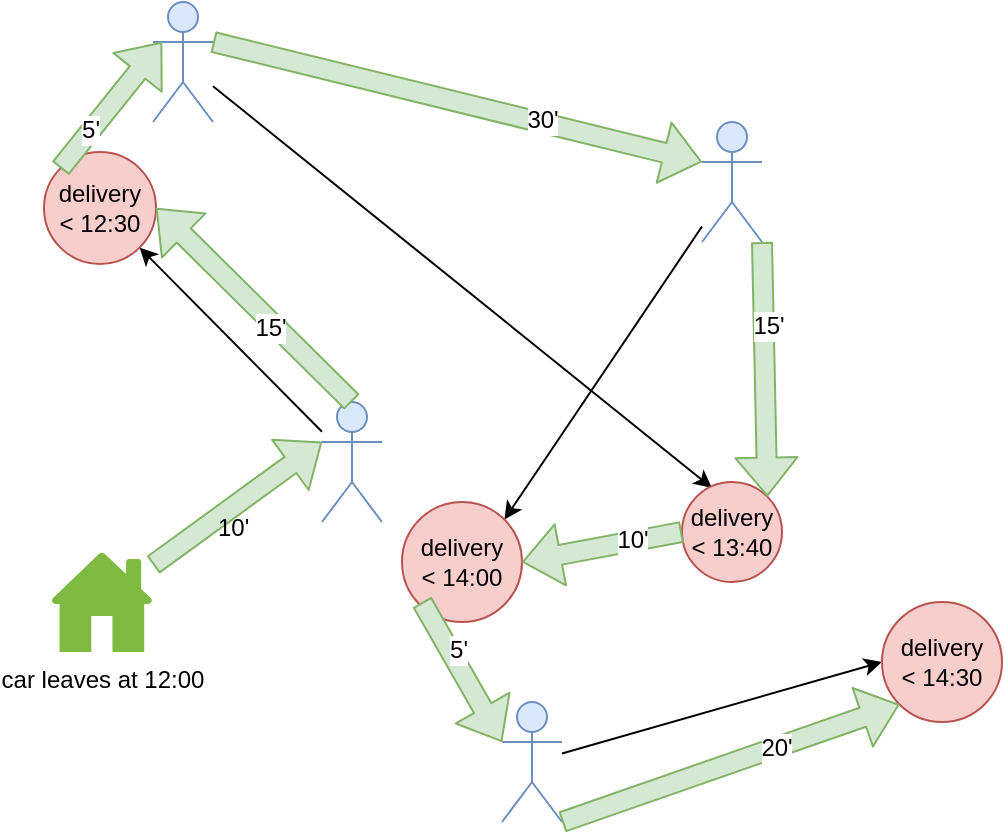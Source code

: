 <mxfile version="10.8.0" type="device"><diagram id="0CaQZjMHqSvvy4CPc1rd" name="Page-1"><mxGraphModel dx="1394" dy="785" grid="1" gridSize="10" guides="1" tooltips="1" connect="1" arrows="1" fold="1" page="1" pageScale="1" pageWidth="850" pageHeight="1100" math="0" shadow="0"><root><mxCell id="0"/><mxCell id="1" parent="0"/><mxCell id="xGCOEvPqpVoE3yfr72ye-10" value="" style="rounded=0;orthogonalLoop=1;jettySize=auto;html=1;entryX=1;entryY=0;entryDx=0;entryDy=0;" edge="1" parent="1" source="xGCOEvPqpVoE3yfr72ye-8" target="xGCOEvPqpVoE3yfr72ye-11"><mxGeometry relative="1" as="geometry"><mxPoint x="130" y="50" as="targetPoint"/></mxGeometry></mxCell><mxCell id="xGCOEvPqpVoE3yfr72ye-8" value="&lt;div&gt;request 2&lt;/div&gt;" style="shape=umlActor;verticalLabelPosition=bottom;labelBackgroundColor=#ffffff;verticalAlign=top;html=1;outlineConnect=0;noLabel=1;fillColor=#dae8fc;strokeColor=#6c8ebf;" vertex="1" parent="1"><mxGeometry x="400" y="100" width="30" height="60" as="geometry"/></mxCell><mxCell id="xGCOEvPqpVoE3yfr72ye-11" value="&lt;div&gt;delivery&lt;/div&gt;&lt;div&gt;&amp;lt; 14:00&lt;br&gt;&lt;/div&gt;" style="ellipse;whiteSpace=wrap;html=1;aspect=fixed;fillColor=#f8cecc;strokeColor=#b85450;" vertex="1" parent="1"><mxGeometry x="250" y="290" width="60" height="60" as="geometry"/></mxCell><mxCell id="xGCOEvPqpVoE3yfr72ye-12" value="" style="rounded=0;orthogonalLoop=1;jettySize=auto;html=1;entryX=0;entryY=0.5;entryDx=0;entryDy=0;" edge="1" parent="1" source="xGCOEvPqpVoE3yfr72ye-13" target="xGCOEvPqpVoE3yfr72ye-14"><mxGeometry relative="1" as="geometry"><mxPoint x="140" y="60" as="targetPoint"/></mxGeometry></mxCell><mxCell id="xGCOEvPqpVoE3yfr72ye-13" value="request 4" style="shape=umlActor;verticalLabelPosition=bottom;labelBackgroundColor=#ffffff;verticalAlign=top;html=1;outlineConnect=0;noLabel=1;fillColor=#dae8fc;strokeColor=#6c8ebf;" vertex="1" parent="1"><mxGeometry x="300" y="390" width="30" height="60" as="geometry"/></mxCell><mxCell id="xGCOEvPqpVoE3yfr72ye-14" value="&lt;div&gt;delivery&lt;/div&gt;&lt;div&gt;&amp;lt; 14:30&lt;/div&gt;" style="ellipse;whiteSpace=wrap;html=1;aspect=fixed;fillColor=#f8cecc;strokeColor=#b85450;" vertex="1" parent="1"><mxGeometry x="490" y="340" width="60" height="60" as="geometry"/></mxCell><mxCell id="xGCOEvPqpVoE3yfr72ye-15" value="" style="rounded=0;orthogonalLoop=1;jettySize=auto;html=1;entryX=0.3;entryY=0.06;entryDx=0;entryDy=0;entryPerimeter=0;" edge="1" parent="1" source="xGCOEvPqpVoE3yfr72ye-16" target="xGCOEvPqpVoE3yfr72ye-17"><mxGeometry relative="1" as="geometry"><mxPoint x="-190" y="180" as="targetPoint"/></mxGeometry></mxCell><mxCell id="xGCOEvPqpVoE3yfr72ye-16" value="request 1" style="shape=umlActor;verticalLabelPosition=bottom;labelBackgroundColor=#ffffff;verticalAlign=top;html=1;outlineConnect=0;noLabel=1;fillColor=#dae8fc;strokeColor=#6c8ebf;" vertex="1" parent="1"><mxGeometry x="125.5" y="40" width="30" height="60" as="geometry"/></mxCell><mxCell id="xGCOEvPqpVoE3yfr72ye-17" value="&lt;div&gt;delivery&lt;/div&gt;&lt;div&gt;&amp;lt; 13:40&lt;br&gt;&lt;/div&gt;" style="ellipse;whiteSpace=wrap;html=1;aspect=fixed;fillColor=#f8cecc;strokeColor=#b85450;" vertex="1" parent="1"><mxGeometry x="390" y="280" width="50" height="50" as="geometry"/></mxCell><mxCell id="xGCOEvPqpVoE3yfr72ye-19" value="" style="rounded=0;orthogonalLoop=1;jettySize=auto;html=1;entryX=1;entryY=1;entryDx=0;entryDy=0;" edge="1" parent="1" source="xGCOEvPqpVoE3yfr72ye-20" target="xGCOEvPqpVoE3yfr72ye-21"><mxGeometry relative="1" as="geometry"><mxPoint x="-180" y="190" as="targetPoint"/></mxGeometry></mxCell><mxCell id="xGCOEvPqpVoE3yfr72ye-20" value="request 3" style="shape=umlActor;verticalLabelPosition=bottom;labelBackgroundColor=#ffffff;verticalAlign=top;html=1;outlineConnect=0;noLabel=1;fillColor=#dae8fc;strokeColor=#6c8ebf;" vertex="1" parent="1"><mxGeometry x="210" y="240" width="30" height="60" as="geometry"/></mxCell><mxCell id="xGCOEvPqpVoE3yfr72ye-21" value="&lt;div&gt;delivery&lt;/div&gt;&lt;div&gt;&amp;lt; 12:30&lt;br&gt;&lt;/div&gt;" style="ellipse;whiteSpace=wrap;html=1;aspect=fixed;fillColor=#f8cecc;strokeColor=#b85450;" vertex="1" parent="1"><mxGeometry x="71" y="115" width="56" height="56" as="geometry"/></mxCell><mxCell id="xGCOEvPqpVoE3yfr72ye-24" value="&lt;div&gt;car leaves at 12:00&lt;br&gt;&lt;/div&gt;" style="pointerEvents=1;shadow=0;dashed=0;html=1;strokeColor=none;labelPosition=center;verticalLabelPosition=bottom;verticalAlign=top;outlineConnect=0;align=center;shape=mxgraph.office.concepts.home;fillColor=#7FBA42;" vertex="1" parent="1"><mxGeometry x="74.5" y="315" width="51" height="50" as="geometry"/></mxCell><mxCell id="xGCOEvPqpVoE3yfr72ye-28" value="" style="shape=flexArrow;endArrow=classic;html=1;fillColor=#d5e8d4;strokeColor=#82b366;entryX=0;entryY=0.333;entryDx=0;entryDy=0;entryPerimeter=0;" edge="1" parent="1" source="xGCOEvPqpVoE3yfr72ye-24" target="xGCOEvPqpVoE3yfr72ye-20"><mxGeometry width="50" height="50" relative="1" as="geometry"><mxPoint x="141" y="330" as="sourcePoint"/><mxPoint x="210" y="280" as="targetPoint"/></mxGeometry></mxCell><mxCell id="xGCOEvPqpVoE3yfr72ye-29" value="" style="shape=flexArrow;endArrow=classic;html=1;fillColor=#d5e8d4;strokeColor=#82b366;entryX=1;entryY=0.5;entryDx=0;entryDy=0;exitX=0.5;exitY=0;exitDx=0;exitDy=0;exitPerimeter=0;" edge="1" parent="1" source="xGCOEvPqpVoE3yfr72ye-20" target="xGCOEvPqpVoE3yfr72ye-21"><mxGeometry width="50" height="50" relative="1" as="geometry"><mxPoint x="220" y="230" as="sourcePoint"/><mxPoint x="140" y="140" as="targetPoint"/></mxGeometry></mxCell><mxCell id="xGCOEvPqpVoE3yfr72ye-35" value="&lt;div&gt;15'&lt;/div&gt;" style="text;html=1;resizable=0;points=[];align=center;verticalAlign=middle;labelBackgroundColor=#ffffff;" vertex="1" connectable="0" parent="xGCOEvPqpVoE3yfr72ye-29"><mxGeometry x="-0.194" y="2" relative="1" as="geometry"><mxPoint as="offset"/></mxGeometry></mxCell><mxCell id="xGCOEvPqpVoE3yfr72ye-30" value="" style="shape=flexArrow;endArrow=classic;html=1;fillColor=#d5e8d4;strokeColor=#82b366;exitX=0;exitY=0;exitDx=0;exitDy=0;" edge="1" parent="1" source="xGCOEvPqpVoE3yfr72ye-21"><mxGeometry width="50" height="50" relative="1" as="geometry"><mxPoint x="70" y="110" as="sourcePoint"/><mxPoint x="130" y="60" as="targetPoint"/></mxGeometry></mxCell><mxCell id="xGCOEvPqpVoE3yfr72ye-36" value="&lt;div&gt;5'&lt;/div&gt;" style="text;html=1;resizable=0;points=[];align=center;verticalAlign=middle;labelBackgroundColor=#ffffff;" vertex="1" connectable="0" parent="xGCOEvPqpVoE3yfr72ye-30"><mxGeometry x="-0.407" y="1" relative="1" as="geometry"><mxPoint as="offset"/></mxGeometry></mxCell><mxCell id="xGCOEvPqpVoE3yfr72ye-31" value="" style="shape=flexArrow;endArrow=classic;html=1;exitX=1;exitY=0.333;exitDx=0;exitDy=0;exitPerimeter=0;entryX=0;entryY=0.333;entryDx=0;entryDy=0;entryPerimeter=0;fillColor=#d5e8d4;strokeColor=#82b366;" edge="1" parent="1" source="xGCOEvPqpVoE3yfr72ye-16" target="xGCOEvPqpVoE3yfr72ye-8"><mxGeometry width="50" height="50" relative="1" as="geometry"><mxPoint x="70" y="510" as="sourcePoint"/><mxPoint x="120" y="460" as="targetPoint"/></mxGeometry></mxCell><mxCell id="xGCOEvPqpVoE3yfr72ye-37" value="30'" style="text;html=1;resizable=0;points=[];align=center;verticalAlign=middle;labelBackgroundColor=#ffffff;" vertex="1" connectable="0" parent="xGCOEvPqpVoE3yfr72ye-31"><mxGeometry x="0.349" y="2" relative="1" as="geometry"><mxPoint x="-1" as="offset"/></mxGeometry></mxCell><mxCell id="xGCOEvPqpVoE3yfr72ye-32" value="" style="shape=flexArrow;endArrow=classic;html=1;exitX=1;exitY=1;exitDx=0;exitDy=0;exitPerimeter=0;entryX=1;entryY=0;entryDx=0;entryDy=0;fillColor=#d5e8d4;strokeColor=#82b366;" edge="1" parent="1" source="xGCOEvPqpVoE3yfr72ye-8" target="xGCOEvPqpVoE3yfr72ye-17"><mxGeometry width="50" height="50" relative="1" as="geometry"><mxPoint x="70" y="490" as="sourcePoint"/><mxPoint x="120" y="440" as="targetPoint"/></mxGeometry></mxCell><mxCell id="xGCOEvPqpVoE3yfr72ye-38" value="15'" style="text;html=1;resizable=0;points=[];align=center;verticalAlign=middle;labelBackgroundColor=#ffffff;" vertex="1" connectable="0" parent="xGCOEvPqpVoE3yfr72ye-32"><mxGeometry x="-0.338" y="2" relative="1" as="geometry"><mxPoint as="offset"/></mxGeometry></mxCell><mxCell id="xGCOEvPqpVoE3yfr72ye-33" value="" style="shape=flexArrow;endArrow=classic;html=1;exitX=0;exitY=0.5;exitDx=0;exitDy=0;entryX=1;entryY=0.5;entryDx=0;entryDy=0;fillColor=#d5e8d4;strokeColor=#82b366;" edge="1" parent="1" source="xGCOEvPqpVoE3yfr72ye-17" target="xGCOEvPqpVoE3yfr72ye-11"><mxGeometry width="50" height="50" relative="1" as="geometry"><mxPoint x="70" y="490" as="sourcePoint"/><mxPoint x="120" y="440" as="targetPoint"/></mxGeometry></mxCell><mxCell id="xGCOEvPqpVoE3yfr72ye-39" value="&lt;div&gt;10'&lt;/div&gt;" style="text;html=1;resizable=0;points=[];align=center;verticalAlign=middle;labelBackgroundColor=#ffffff;" vertex="1" connectable="0" parent="xGCOEvPqpVoE3yfr72ye-33"><mxGeometry x="-0.384" y="-1" relative="1" as="geometry"><mxPoint as="offset"/></mxGeometry></mxCell><mxCell id="xGCOEvPqpVoE3yfr72ye-34" value="10'" style="text;html=1;resizable=0;points=[];autosize=1;align=left;verticalAlign=top;spacingTop=-4;" vertex="1" parent="1"><mxGeometry x="156" y="293" width="30" height="20" as="geometry"/></mxCell><mxCell id="xGCOEvPqpVoE3yfr72ye-40" value="" style="shape=flexArrow;endArrow=classic;html=1;entryX=0;entryY=0.333;entryDx=0;entryDy=0;entryPerimeter=0;fillColor=#d5e8d4;strokeColor=#82b366;" edge="1" parent="1" target="xGCOEvPqpVoE3yfr72ye-13"><mxGeometry width="50" height="50" relative="1" as="geometry"><mxPoint x="260" y="340" as="sourcePoint"/><mxPoint x="270" y="380" as="targetPoint"/></mxGeometry></mxCell><mxCell id="xGCOEvPqpVoE3yfr72ye-42" value="5'" style="text;html=1;resizable=0;points=[];align=center;verticalAlign=middle;labelBackgroundColor=#ffffff;" vertex="1" connectable="0" parent="xGCOEvPqpVoE3yfr72ye-40"><mxGeometry x="-0.295" y="3" relative="1" as="geometry"><mxPoint x="1" as="offset"/></mxGeometry></mxCell><mxCell id="xGCOEvPqpVoE3yfr72ye-43" value="" style="shape=flexArrow;endArrow=classic;html=1;exitX=1;exitY=1;exitDx=0;exitDy=0;exitPerimeter=0;entryX=0;entryY=1;entryDx=0;entryDy=0;fillColor=#d5e8d4;strokeColor=#82b366;" edge="1" parent="1" source="xGCOEvPqpVoE3yfr72ye-13" target="xGCOEvPqpVoE3yfr72ye-14"><mxGeometry width="50" height="50" relative="1" as="geometry"><mxPoint x="450" y="480" as="sourcePoint"/><mxPoint x="500" y="430" as="targetPoint"/></mxGeometry></mxCell><mxCell id="xGCOEvPqpVoE3yfr72ye-44" value="20'" style="text;html=1;resizable=0;points=[];align=center;verticalAlign=middle;labelBackgroundColor=#ffffff;" vertex="1" connectable="0" parent="xGCOEvPqpVoE3yfr72ye-43"><mxGeometry x="0.269" y="1" relative="1" as="geometry"><mxPoint y="1" as="offset"/></mxGeometry></mxCell></root></mxGraphModel></diagram></mxfile>